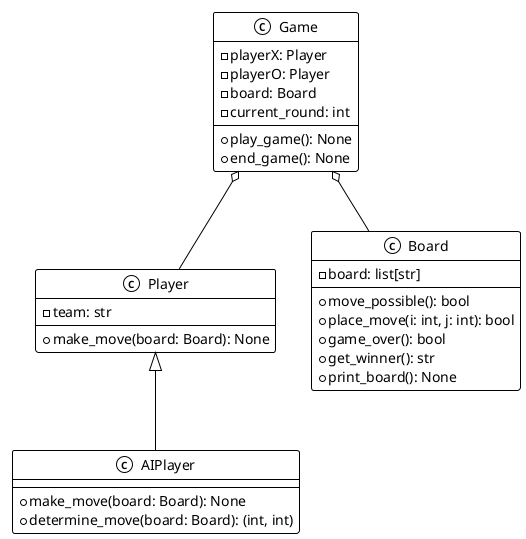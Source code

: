 @startuml Class diagram
!theme mono

class Game {
    - playerX: Player
    - playerO: Player
    - board: Board
    - current_round: int 
    
    + play_game(): None
    + end_game(): None
}

class Player {
    - team: str

    + make_move(board: Board): None
}

class AIPlayer {
    + make_move(board: Board): None
    + determine_move(board: Board): (int, int)
}

class Board {
    - board: list[str]

    + move_possible(): bool 
    + place_move(i: int, j: int): bool
    + game_over(): bool 
    + get_winner(): str
    + print_board(): None
}

Game o-- Board 
Game o-- Player

Player <|-- AIPlayer

@enduml